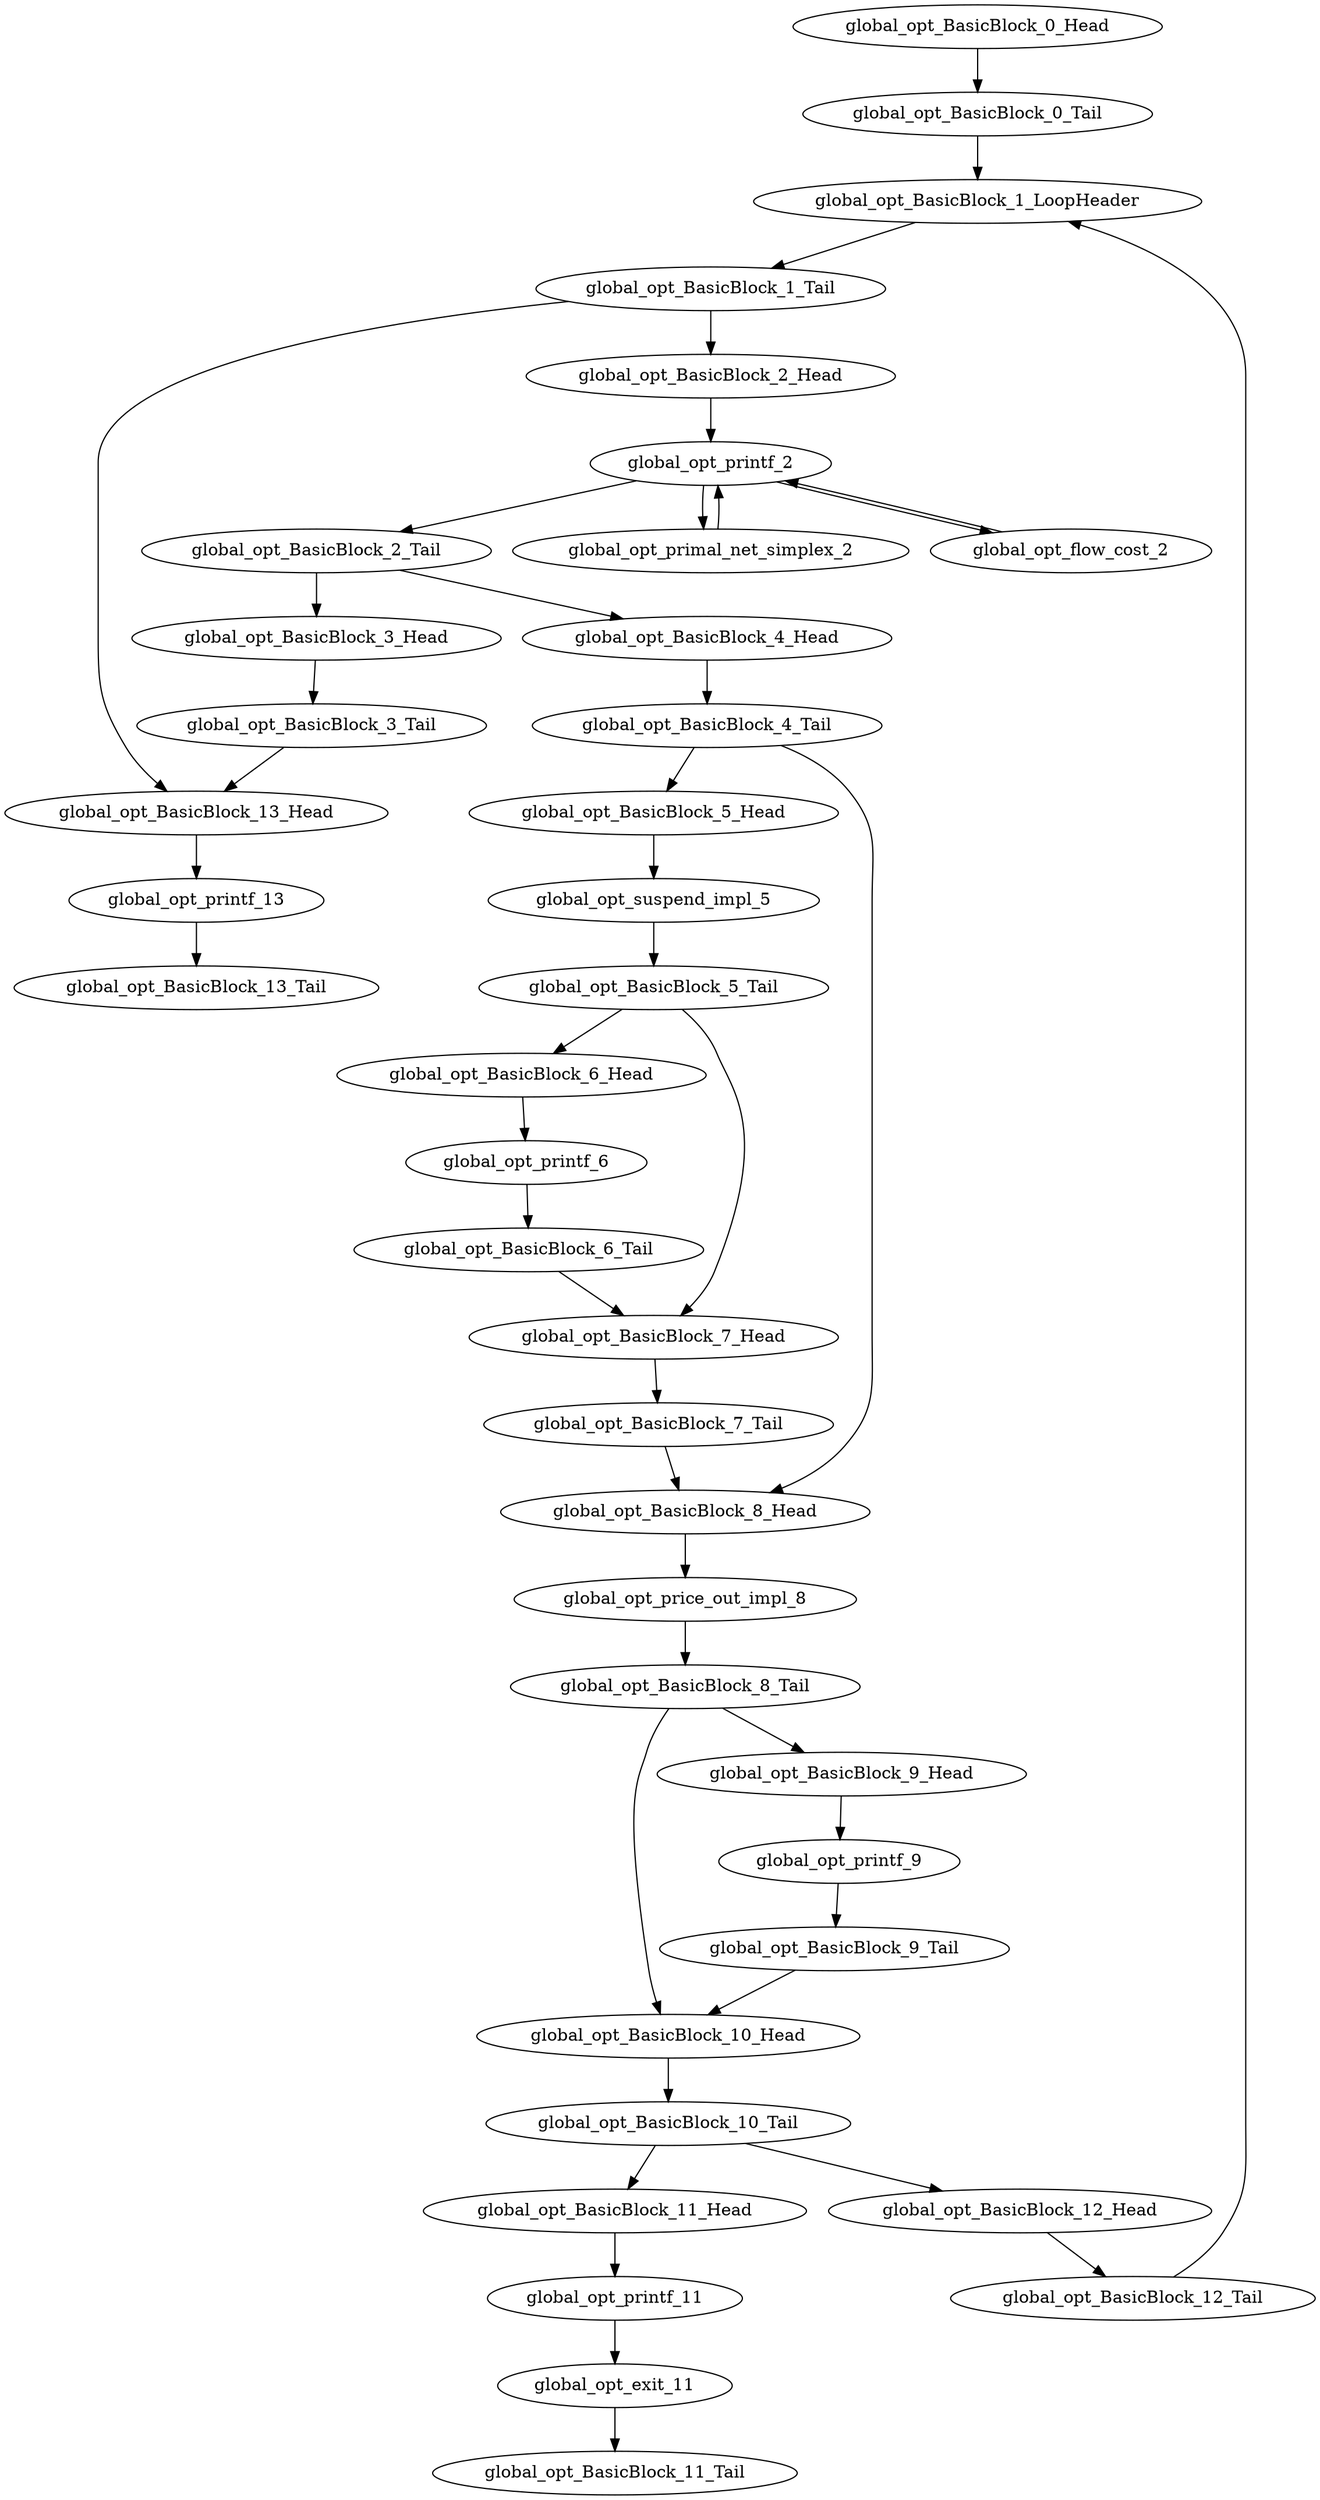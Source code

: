 digraph G {
    "global_opt_BasicBlock_0_Tail" -> "global_opt_BasicBlock_1_LoopHeader"
    "global_opt_BasicBlock_1_LoopHeader" -> "global_opt_BasicBlock_1_Tail"
    "global_opt_BasicBlock_1_Tail" -> "global_opt_BasicBlock_2_Head"
    "global_opt_BasicBlock_1_Tail" -> "global_opt_BasicBlock_13_Head"
    "global_opt_BasicBlock_2_Head" -> "global_opt_printf_2"
    "global_opt_printf_2" -> "global_opt_primal_net_simplex_2"
    "global_opt_printf_2" -> "global_opt_flow_cost_2"
    "global_opt_printf_2" -> "global_opt_BasicBlock_2_Tail"
    "global_opt_primal_net_simplex_2" -> "global_opt_printf_2"
    "global_opt_flow_cost_2" -> "global_opt_printf_2"
    "global_opt_BasicBlock_2_Tail" -> "global_opt_BasicBlock_3_Head"
    "global_opt_BasicBlock_2_Tail" -> "global_opt_BasicBlock_4_Head"
    "global_opt_BasicBlock_3_Head" -> "global_opt_BasicBlock_3_Tail"
    "global_opt_BasicBlock_3_Tail" -> "global_opt_BasicBlock_13_Head"
    "global_opt_BasicBlock_4_Head" -> "global_opt_BasicBlock_4_Tail"
    "global_opt_BasicBlock_4_Tail" -> "global_opt_BasicBlock_5_Head"
    "global_opt_BasicBlock_4_Tail" -> "global_opt_BasicBlock_8_Head"
    "global_opt_BasicBlock_5_Head" -> "global_opt_suspend_impl_5"
    "global_opt_suspend_impl_5" -> "global_opt_BasicBlock_5_Tail"
    "global_opt_BasicBlock_5_Tail" -> "global_opt_BasicBlock_6_Head"
    "global_opt_BasicBlock_5_Tail" -> "global_opt_BasicBlock_7_Head"
    "global_opt_BasicBlock_6_Head" -> "global_opt_printf_6"
    "global_opt_printf_6" -> "global_opt_BasicBlock_6_Tail"
    "global_opt_BasicBlock_6_Tail" -> "global_opt_BasicBlock_7_Head"
    "global_opt_BasicBlock_7_Head" -> "global_opt_BasicBlock_7_Tail"
    "global_opt_BasicBlock_0_Head" -> "global_opt_BasicBlock_0_Tail"
    "global_opt_BasicBlock_7_Tail" -> "global_opt_BasicBlock_8_Head"
    "global_opt_BasicBlock_8_Head" -> "global_opt_price_out_impl_8"
    "global_opt_price_out_impl_8" -> "global_opt_BasicBlock_8_Tail"
    "global_opt_BasicBlock_8_Tail" -> "global_opt_BasicBlock_9_Head"
    "global_opt_BasicBlock_8_Tail" -> "global_opt_BasicBlock_10_Head"
    "global_opt_BasicBlock_9_Head" -> "global_opt_printf_9"
    "global_opt_printf_9" -> "global_opt_BasicBlock_9_Tail"
    "global_opt_BasicBlock_9_Tail" -> "global_opt_BasicBlock_10_Head"
    "global_opt_BasicBlock_10_Head" -> "global_opt_BasicBlock_10_Tail"
    "global_opt_BasicBlock_10_Tail" -> "global_opt_BasicBlock_11_Head"
    "global_opt_BasicBlock_10_Tail" -> "global_opt_BasicBlock_12_Head"
    "global_opt_BasicBlock_11_Head" -> "global_opt_printf_11"
    "global_opt_printf_11" -> "global_opt_exit_11"
    "global_opt_exit_11" -> "global_opt_BasicBlock_11_Tail"
    "global_opt_BasicBlock_12_Head" -> "global_opt_BasicBlock_12_Tail"
    "global_opt_BasicBlock_12_Tail" -> "global_opt_BasicBlock_1_LoopHeader"
    "global_opt_BasicBlock_13_Head" -> "global_opt_printf_13"
    "global_opt_printf_13" -> "global_opt_BasicBlock_13_Tail"
}
